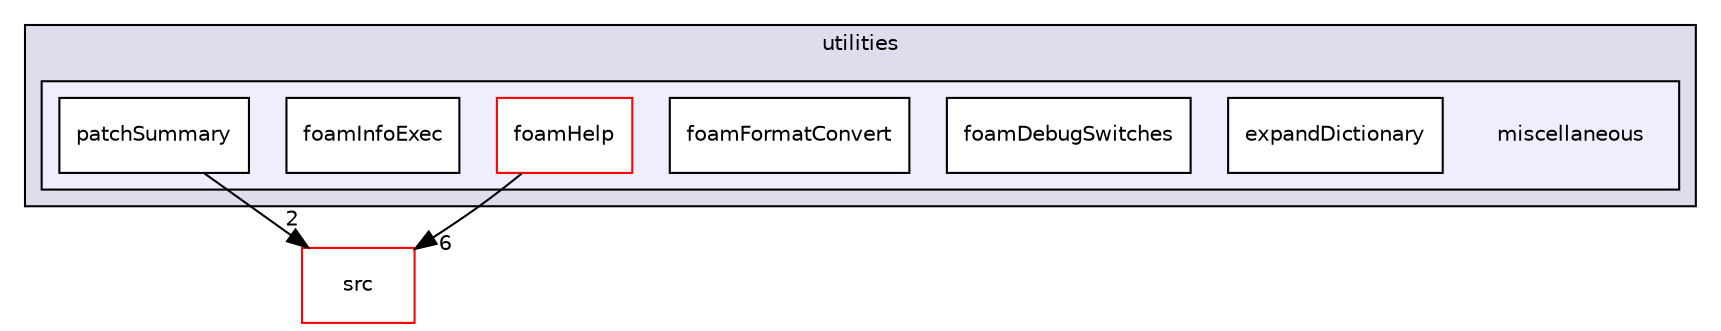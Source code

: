 digraph "applications/utilities/miscellaneous" {
  bgcolor=transparent;
  compound=true
  node [ fontsize="10", fontname="Helvetica"];
  edge [ labelfontsize="10", labelfontname="Helvetica"];
  subgraph clusterdir_a740ba71acc8f57051af57c325cf1aa6 {
    graph [ bgcolor="#ddddee", pencolor="black", label="utilities" fontname="Helvetica", fontsize="10", URL="dir_a740ba71acc8f57051af57c325cf1aa6.html"]
  subgraph clusterdir_3210494cbdf79b7f44b411965daadab0 {
    graph [ bgcolor="#eeeeff", pencolor="black", label="" URL="dir_3210494cbdf79b7f44b411965daadab0.html"];
    dir_3210494cbdf79b7f44b411965daadab0 [shape=plaintext label="miscellaneous"];
    dir_04a7a207cca8701ad5a2f440ef0192e8 [shape=box label="expandDictionary" color="black" fillcolor="white" style="filled" URL="dir_04a7a207cca8701ad5a2f440ef0192e8.html"];
    dir_7a5b4347bdb97df5a9e2e838ba0dd4c6 [shape=box label="foamDebugSwitches" color="black" fillcolor="white" style="filled" URL="dir_7a5b4347bdb97df5a9e2e838ba0dd4c6.html"];
    dir_2020bc9d02c2226b7cafa9649829dc89 [shape=box label="foamFormatConvert" color="black" fillcolor="white" style="filled" URL="dir_2020bc9d02c2226b7cafa9649829dc89.html"];
    dir_e9b197d08dffbad36b1bd7288f9a5cd0 [shape=box label="foamHelp" color="red" fillcolor="white" style="filled" URL="dir_e9b197d08dffbad36b1bd7288f9a5cd0.html"];
    dir_292be267ffe6626011d4ce73921420b6 [shape=box label="foamInfoExec" color="black" fillcolor="white" style="filled" URL="dir_292be267ffe6626011d4ce73921420b6.html"];
    dir_eaf807ee741540255625ab4a69dd4a84 [shape=box label="patchSummary" color="black" fillcolor="white" style="filled" URL="dir_eaf807ee741540255625ab4a69dd4a84.html"];
  }
  }
  dir_68267d1309a1af8e8297ef4c3efbcdba [shape=box label="src" color="red" URL="dir_68267d1309a1af8e8297ef4c3efbcdba.html"];
  dir_eaf807ee741540255625ab4a69dd4a84->dir_68267d1309a1af8e8297ef4c3efbcdba [headlabel="2", labeldistance=1.5 headhref="dir_000617_000736.html"];
  dir_e9b197d08dffbad36b1bd7288f9a5cd0->dir_68267d1309a1af8e8297ef4c3efbcdba [headlabel="6", labeldistance=1.5 headhref="dir_000610_000736.html"];
}
